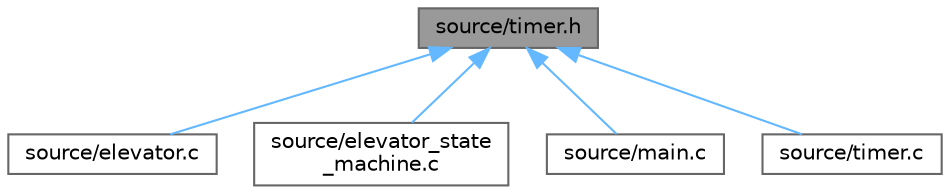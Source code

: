 digraph "source/timer.h"
{
 // LATEX_PDF_SIZE
  bgcolor="transparent";
  edge [fontname=Helvetica,fontsize=10,labelfontname=Helvetica,labelfontsize=10];
  node [fontname=Helvetica,fontsize=10,shape=box,height=0.2,width=0.4];
  Node1 [id="Node000001",label="source/timer.h",height=0.2,width=0.4,color="gray40", fillcolor="grey60", style="filled", fontcolor="black",tooltip="Structure representing a timer."];
  Node1 -> Node2 [id="edge1_Node000001_Node000002",dir="back",color="steelblue1",style="solid",tooltip=" "];
  Node2 [id="Node000002",label="source/elevator.c",height=0.2,width=0.4,color="grey40", fillcolor="white", style="filled",URL="$elevator_8c.html",tooltip="Initializes the elevator."];
  Node1 -> Node3 [id="edge2_Node000001_Node000003",dir="back",color="steelblue1",style="solid",tooltip=" "];
  Node3 [id="Node000003",label="source/elevator_state\l_machine.c",height=0.2,width=0.4,color="grey40", fillcolor="white", style="filled",URL="$elevator__state__machine_8c.html",tooltip="Elevator state machine that controls the elevator's behavior."];
  Node1 -> Node4 [id="edge3_Node000001_Node000004",dir="back",color="steelblue1",style="solid",tooltip=" "];
  Node4 [id="Node000004",label="source/main.c",height=0.2,width=0.4,color="grey40", fillcolor="white", style="filled",URL="$main_8c.html",tooltip="Main function to initialize and start the elevator."];
  Node1 -> Node5 [id="edge4_Node000001_Node000005",dir="back",color="steelblue1",style="solid",tooltip=" "];
  Node5 [id="Node000005",label="source/timer.c",height=0.2,width=0.4,color="grey40", fillcolor="white", style="filled",URL="$timer_8c.html",tooltip="Starts a timer with a given duration."];
}
